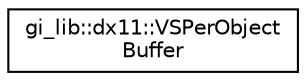 digraph "Graphical Class Hierarchy"
{
  edge [fontname="Helvetica",fontsize="10",labelfontname="Helvetica",labelfontsize="10"];
  node [fontname="Helvetica",fontsize="10",shape=record];
  rankdir="LR";
  Node1 [label="gi_lib::dx11::VSPerObject\lBuffer",height=0.2,width=0.4,color="black", fillcolor="white", style="filled",URL="$structgi__lib_1_1dx11_1_1_v_s_per_object_buffer.html",tooltip="Structure of the per-object constant buffer. "];
}
